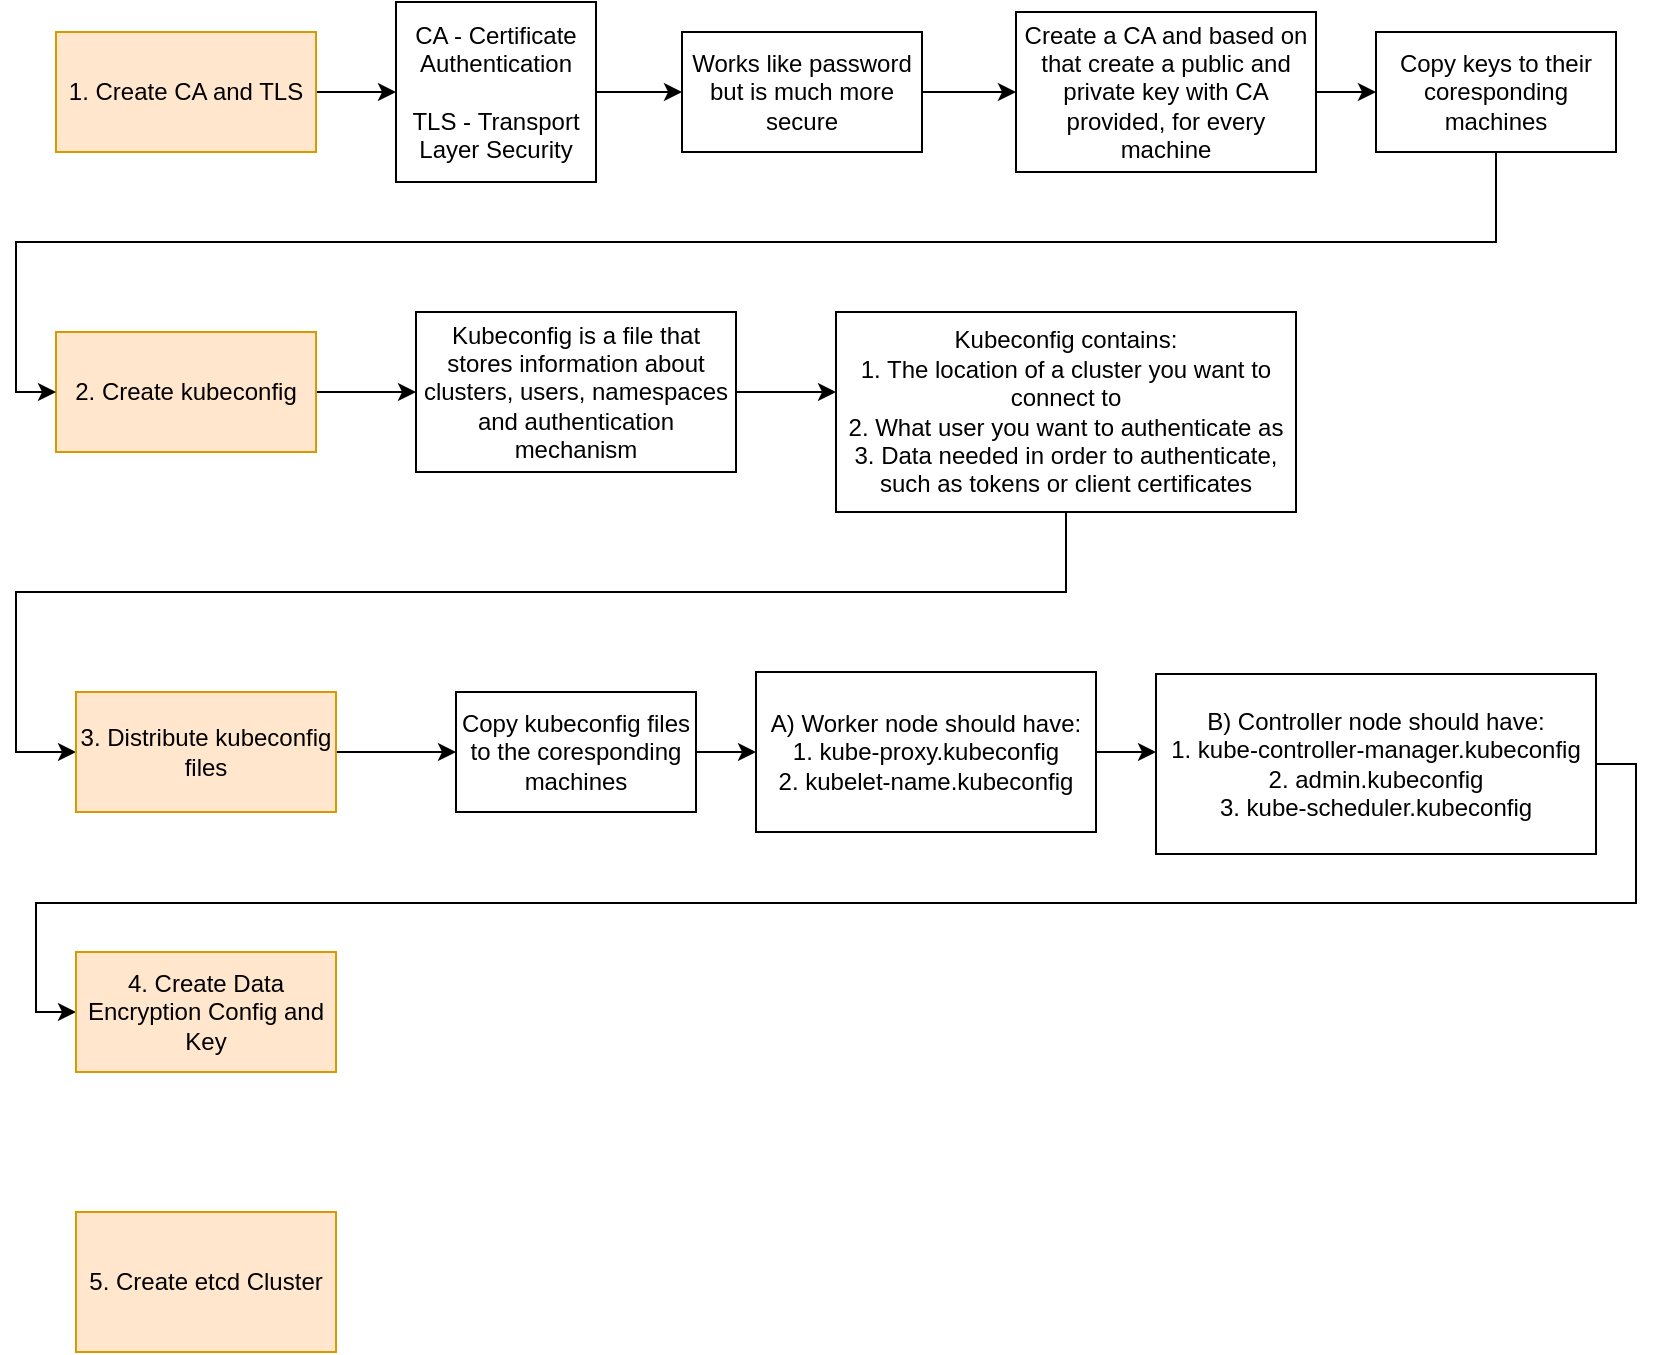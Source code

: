 <mxfile version="21.5.2" type="github">
  <diagram name="Strona-1" id="LIcGz9p34mj6lom9c27u">
    <mxGraphModel dx="989" dy="612" grid="1" gridSize="10" guides="1" tooltips="1" connect="1" arrows="1" fold="1" page="1" pageScale="1" pageWidth="827" pageHeight="1169" math="0" shadow="0">
      <root>
        <mxCell id="0" />
        <mxCell id="1" parent="0" />
        <mxCell id="68Hwct-F0d1kTlMrPAvt-4" style="edgeStyle=orthogonalEdgeStyle;rounded=0;orthogonalLoop=1;jettySize=auto;html=1;entryX=0;entryY=0.5;entryDx=0;entryDy=0;" edge="1" parent="1" source="68Hwct-F0d1kTlMrPAvt-1" target="68Hwct-F0d1kTlMrPAvt-2">
          <mxGeometry relative="1" as="geometry" />
        </mxCell>
        <mxCell id="68Hwct-F0d1kTlMrPAvt-1" value="1. Create CA and TLS" style="rounded=0;whiteSpace=wrap;html=1;fillColor=#ffe6cc;strokeColor=#d79b00;" vertex="1" parent="1">
          <mxGeometry x="40" y="80" width="130" height="60" as="geometry" />
        </mxCell>
        <mxCell id="68Hwct-F0d1kTlMrPAvt-5" style="edgeStyle=orthogonalEdgeStyle;rounded=0;orthogonalLoop=1;jettySize=auto;html=1;exitX=1;exitY=0.5;exitDx=0;exitDy=0;" edge="1" parent="1" source="68Hwct-F0d1kTlMrPAvt-2" target="68Hwct-F0d1kTlMrPAvt-6">
          <mxGeometry relative="1" as="geometry">
            <mxPoint x="420" y="125.241" as="targetPoint" />
          </mxGeometry>
        </mxCell>
        <mxCell id="68Hwct-F0d1kTlMrPAvt-2" value="CA - Certificate Authentication&lt;br&gt;&lt;br&gt;TLS -&amp;nbsp;Transport Layer Security" style="rounded=0;whiteSpace=wrap;html=1;" vertex="1" parent="1">
          <mxGeometry x="210" y="65" width="100" height="90" as="geometry" />
        </mxCell>
        <mxCell id="68Hwct-F0d1kTlMrPAvt-8" style="edgeStyle=orthogonalEdgeStyle;rounded=0;orthogonalLoop=1;jettySize=auto;html=1;exitX=1;exitY=0.5;exitDx=0;exitDy=0;entryX=0;entryY=0.5;entryDx=0;entryDy=0;" edge="1" parent="1" source="68Hwct-F0d1kTlMrPAvt-6" target="68Hwct-F0d1kTlMrPAvt-7">
          <mxGeometry relative="1" as="geometry" />
        </mxCell>
        <mxCell id="68Hwct-F0d1kTlMrPAvt-6" value="Works like password but is much more secure" style="rounded=0;whiteSpace=wrap;html=1;" vertex="1" parent="1">
          <mxGeometry x="353" y="80.001" width="120" height="60" as="geometry" />
        </mxCell>
        <mxCell id="68Hwct-F0d1kTlMrPAvt-17" style="edgeStyle=orthogonalEdgeStyle;rounded=0;orthogonalLoop=1;jettySize=auto;html=1;entryX=0;entryY=0.5;entryDx=0;entryDy=0;" edge="1" parent="1" source="68Hwct-F0d1kTlMrPAvt-7" target="68Hwct-F0d1kTlMrPAvt-16">
          <mxGeometry relative="1" as="geometry" />
        </mxCell>
        <mxCell id="68Hwct-F0d1kTlMrPAvt-7" value="Create a CA and based on that create a public and private key with CA provided, for every machine" style="rounded=0;whiteSpace=wrap;html=1;" vertex="1" parent="1">
          <mxGeometry x="520" y="70" width="150" height="80" as="geometry" />
        </mxCell>
        <mxCell id="68Hwct-F0d1kTlMrPAvt-11" style="edgeStyle=orthogonalEdgeStyle;rounded=0;orthogonalLoop=1;jettySize=auto;html=1;exitX=1;exitY=0.5;exitDx=0;exitDy=0;entryX=0;entryY=0.5;entryDx=0;entryDy=0;" edge="1" parent="1" source="68Hwct-F0d1kTlMrPAvt-9" target="68Hwct-F0d1kTlMrPAvt-10">
          <mxGeometry relative="1" as="geometry" />
        </mxCell>
        <mxCell id="68Hwct-F0d1kTlMrPAvt-9" value="2. Create kubeconfig" style="rounded=0;whiteSpace=wrap;html=1;fillColor=#ffe6cc;strokeColor=#d79b00;" vertex="1" parent="1">
          <mxGeometry x="40" y="230" width="130" height="60" as="geometry" />
        </mxCell>
        <mxCell id="68Hwct-F0d1kTlMrPAvt-12" style="edgeStyle=orthogonalEdgeStyle;rounded=0;orthogonalLoop=1;jettySize=auto;html=1;" edge="1" parent="1" source="68Hwct-F0d1kTlMrPAvt-10">
          <mxGeometry relative="1" as="geometry">
            <mxPoint x="430.0" y="260.0" as="targetPoint" />
          </mxGeometry>
        </mxCell>
        <mxCell id="68Hwct-F0d1kTlMrPAvt-10" value="Kubeconfig is a file that stores information about clusters, users, namespaces and authentication mechanism" style="rounded=0;whiteSpace=wrap;html=1;" vertex="1" parent="1">
          <mxGeometry x="220" y="220" width="160" height="80" as="geometry" />
        </mxCell>
        <mxCell id="68Hwct-F0d1kTlMrPAvt-24" style="edgeStyle=orthogonalEdgeStyle;rounded=0;orthogonalLoop=1;jettySize=auto;html=1;entryX=0;entryY=0.5;entryDx=0;entryDy=0;" edge="1" parent="1" source="68Hwct-F0d1kTlMrPAvt-14" target="68Hwct-F0d1kTlMrPAvt-23">
          <mxGeometry relative="1" as="geometry">
            <Array as="points">
              <mxPoint x="545" y="360" />
              <mxPoint x="20" y="360" />
              <mxPoint x="20" y="440" />
            </Array>
          </mxGeometry>
        </mxCell>
        <mxCell id="68Hwct-F0d1kTlMrPAvt-14" value="Kubeconfig contains:&lt;br&gt;1. The location of a cluster you want to connect to&lt;br&gt;2. What user you want to authenticate as&lt;br&gt;3. Data needed in order to authenticate, such as tokens or client certificates" style="rounded=0;whiteSpace=wrap;html=1;" vertex="1" parent="1">
          <mxGeometry x="430" y="220" width="230" height="100" as="geometry" />
        </mxCell>
        <mxCell id="68Hwct-F0d1kTlMrPAvt-22" style="edgeStyle=orthogonalEdgeStyle;rounded=0;orthogonalLoop=1;jettySize=auto;html=1;exitX=0.5;exitY=1;exitDx=0;exitDy=0;entryX=0;entryY=0.5;entryDx=0;entryDy=0;" edge="1" parent="1" source="68Hwct-F0d1kTlMrPAvt-16" target="68Hwct-F0d1kTlMrPAvt-9">
          <mxGeometry relative="1" as="geometry">
            <mxPoint x="10" y="260" as="targetPoint" />
          </mxGeometry>
        </mxCell>
        <mxCell id="68Hwct-F0d1kTlMrPAvt-16" value="Copy keys to their coresponding machines" style="rounded=0;whiteSpace=wrap;html=1;" vertex="1" parent="1">
          <mxGeometry x="700" y="80" width="120" height="60" as="geometry" />
        </mxCell>
        <mxCell id="68Hwct-F0d1kTlMrPAvt-27" style="edgeStyle=orthogonalEdgeStyle;rounded=0;orthogonalLoop=1;jettySize=auto;html=1;exitX=1;exitY=0.5;exitDx=0;exitDy=0;" edge="1" parent="1" source="68Hwct-F0d1kTlMrPAvt-23" target="68Hwct-F0d1kTlMrPAvt-26">
          <mxGeometry relative="1" as="geometry" />
        </mxCell>
        <mxCell id="68Hwct-F0d1kTlMrPAvt-23" value="3. Distribute kubeconfig files" style="rounded=0;whiteSpace=wrap;html=1;fillColor=#ffe6cc;strokeColor=#d79b00;" vertex="1" parent="1">
          <mxGeometry x="50" y="410" width="130" height="60" as="geometry" />
        </mxCell>
        <mxCell id="68Hwct-F0d1kTlMrPAvt-28" style="edgeStyle=orthogonalEdgeStyle;rounded=0;orthogonalLoop=1;jettySize=auto;html=1;" edge="1" parent="1" source="68Hwct-F0d1kTlMrPAvt-26">
          <mxGeometry relative="1" as="geometry">
            <mxPoint x="390" y="440" as="targetPoint" />
          </mxGeometry>
        </mxCell>
        <mxCell id="68Hwct-F0d1kTlMrPAvt-26" value="Copy kubeconfig files to the coresponding machines" style="rounded=0;whiteSpace=wrap;html=1;" vertex="1" parent="1">
          <mxGeometry x="240" y="410" width="120" height="60" as="geometry" />
        </mxCell>
        <mxCell id="68Hwct-F0d1kTlMrPAvt-30" style="edgeStyle=orthogonalEdgeStyle;rounded=0;orthogonalLoop=1;jettySize=auto;html=1;" edge="1" parent="1" source="68Hwct-F0d1kTlMrPAvt-29">
          <mxGeometry relative="1" as="geometry">
            <mxPoint x="590" y="440" as="targetPoint" />
          </mxGeometry>
        </mxCell>
        <mxCell id="68Hwct-F0d1kTlMrPAvt-29" value="A) Worker node should have:&lt;br&gt;1. kube-proxy.kubeconfig&lt;br&gt;2. kubelet-name.kubeconfig" style="rounded=0;whiteSpace=wrap;html=1;" vertex="1" parent="1">
          <mxGeometry x="390" y="400" width="170" height="80" as="geometry" />
        </mxCell>
        <mxCell id="68Hwct-F0d1kTlMrPAvt-34" style="edgeStyle=orthogonalEdgeStyle;rounded=0;orthogonalLoop=1;jettySize=auto;html=1;exitX=1;exitY=0.5;exitDx=0;exitDy=0;entryX=0;entryY=0.5;entryDx=0;entryDy=0;" edge="1" parent="1" source="68Hwct-F0d1kTlMrPAvt-31" target="68Hwct-F0d1kTlMrPAvt-33">
          <mxGeometry relative="1" as="geometry" />
        </mxCell>
        <mxCell id="68Hwct-F0d1kTlMrPAvt-31" value="B) Controller node should have:&lt;br&gt;1. kube-controller-manager.kubeconfig&lt;br&gt;2. admin.kubeconfig&lt;br&gt;3. kube-scheduler.kubeconfig" style="rounded=0;whiteSpace=wrap;html=1;" vertex="1" parent="1">
          <mxGeometry x="590" y="401" width="220" height="90" as="geometry" />
        </mxCell>
        <mxCell id="68Hwct-F0d1kTlMrPAvt-33" value="4. Create Data Encryption Config and Key" style="rounded=0;whiteSpace=wrap;html=1;fillColor=#ffe6cc;strokeColor=#d79b00;" vertex="1" parent="1">
          <mxGeometry x="50" y="540" width="130" height="60" as="geometry" />
        </mxCell>
        <mxCell id="68Hwct-F0d1kTlMrPAvt-35" value="5. Create etcd Cluster" style="rounded=0;whiteSpace=wrap;html=1;fillColor=#ffe6cc;strokeColor=#d79b00;" vertex="1" parent="1">
          <mxGeometry x="50" y="670" width="130" height="70" as="geometry" />
        </mxCell>
      </root>
    </mxGraphModel>
  </diagram>
</mxfile>
